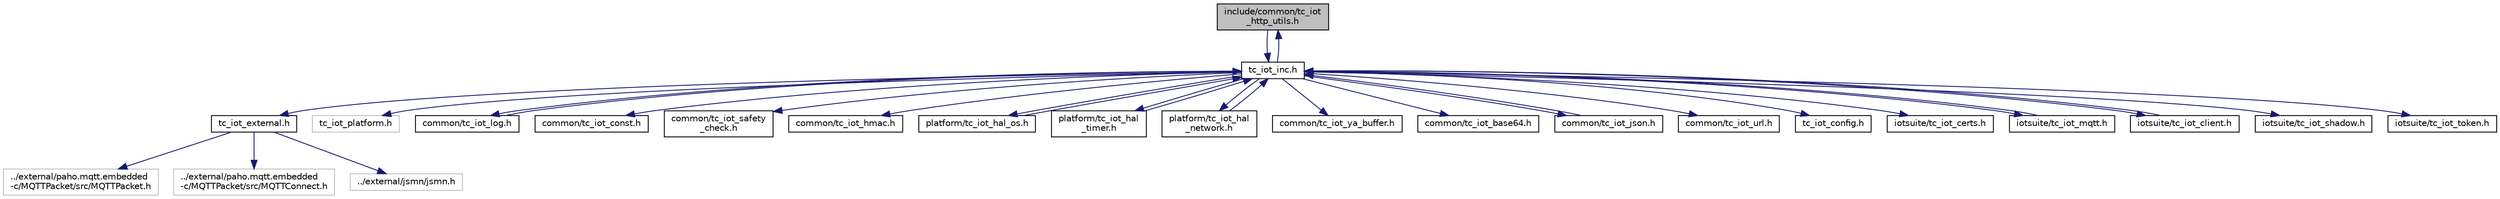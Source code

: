 digraph "include/common/tc_iot_http_utils.h"
{
  edge [fontname="Helvetica",fontsize="10",labelfontname="Helvetica",labelfontsize="10"];
  node [fontname="Helvetica",fontsize="10",shape=record];
  Node1 [label="include/common/tc_iot\l_http_utils.h",height=0.2,width=0.4,color="black", fillcolor="grey75", style="filled", fontcolor="black"];
  Node1 -> Node2 [color="midnightblue",fontsize="10",style="solid",fontname="Helvetica"];
  Node2 [label="tc_iot_inc.h",height=0.2,width=0.4,color="black", fillcolor="white", style="filled",URL="$tc__iot__inc_8h.html"];
  Node2 -> Node3 [color="midnightblue",fontsize="10",style="solid",fontname="Helvetica"];
  Node3 [label="tc_iot_external.h",height=0.2,width=0.4,color="black", fillcolor="white", style="filled",URL="$tc__iot__external_8h.html"];
  Node3 -> Node4 [color="midnightblue",fontsize="10",style="solid",fontname="Helvetica"];
  Node4 [label="../external/paho.mqtt.embedded\l-c/MQTTPacket/src/MQTTPacket.h",height=0.2,width=0.4,color="grey75", fillcolor="white", style="filled"];
  Node3 -> Node5 [color="midnightblue",fontsize="10",style="solid",fontname="Helvetica"];
  Node5 [label="../external/paho.mqtt.embedded\l-c/MQTTPacket/src/MQTTConnect.h",height=0.2,width=0.4,color="grey75", fillcolor="white", style="filled"];
  Node3 -> Node6 [color="midnightblue",fontsize="10",style="solid",fontname="Helvetica"];
  Node6 [label="../external/jsmn/jsmn.h",height=0.2,width=0.4,color="grey75", fillcolor="white", style="filled"];
  Node2 -> Node7 [color="midnightblue",fontsize="10",style="solid",fontname="Helvetica"];
  Node7 [label="tc_iot_platform.h",height=0.2,width=0.4,color="grey75", fillcolor="white", style="filled"];
  Node2 -> Node8 [color="midnightblue",fontsize="10",style="solid",fontname="Helvetica"];
  Node8 [label="common/tc_iot_log.h",height=0.2,width=0.4,color="black", fillcolor="white", style="filled",URL="$tc__iot__log_8h.html"];
  Node8 -> Node2 [color="midnightblue",fontsize="10",style="solid",fontname="Helvetica"];
  Node2 -> Node9 [color="midnightblue",fontsize="10",style="solid",fontname="Helvetica"];
  Node9 [label="common/tc_iot_const.h",height=0.2,width=0.4,color="black", fillcolor="white", style="filled",URL="$tc__iot__const_8h.html"];
  Node2 -> Node10 [color="midnightblue",fontsize="10",style="solid",fontname="Helvetica"];
  Node10 [label="common/tc_iot_safety\l_check.h",height=0.2,width=0.4,color="black", fillcolor="white", style="filled",URL="$tc__iot__safety__check_8h.html"];
  Node2 -> Node11 [color="midnightblue",fontsize="10",style="solid",fontname="Helvetica"];
  Node11 [label="common/tc_iot_hmac.h",height=0.2,width=0.4,color="black", fillcolor="white", style="filled",URL="$tc__iot__hmac_8h.html"];
  Node2 -> Node12 [color="midnightblue",fontsize="10",style="solid",fontname="Helvetica"];
  Node12 [label="platform/tc_iot_hal_os.h",height=0.2,width=0.4,color="black", fillcolor="white", style="filled",URL="$tc__iot__hal__os_8h.html"];
  Node12 -> Node2 [color="midnightblue",fontsize="10",style="solid",fontname="Helvetica"];
  Node2 -> Node13 [color="midnightblue",fontsize="10",style="solid",fontname="Helvetica"];
  Node13 [label="platform/tc_iot_hal\l_timer.h",height=0.2,width=0.4,color="black", fillcolor="white", style="filled",URL="$tc__iot__hal__timer_8h.html"];
  Node13 -> Node2 [color="midnightblue",fontsize="10",style="solid",fontname="Helvetica"];
  Node2 -> Node14 [color="midnightblue",fontsize="10",style="solid",fontname="Helvetica"];
  Node14 [label="platform/tc_iot_hal\l_network.h",height=0.2,width=0.4,color="black", fillcolor="white", style="filled",URL="$tc__iot__hal__network_8h.html"];
  Node14 -> Node2 [color="midnightblue",fontsize="10",style="solid",fontname="Helvetica"];
  Node2 -> Node15 [color="midnightblue",fontsize="10",style="solid",fontname="Helvetica"];
  Node15 [label="common/tc_iot_ya_buffer.h",height=0.2,width=0.4,color="black", fillcolor="white", style="filled",URL="$tc__iot__ya__buffer_8h.html"];
  Node2 -> Node1 [color="midnightblue",fontsize="10",style="solid",fontname="Helvetica"];
  Node2 -> Node16 [color="midnightblue",fontsize="10",style="solid",fontname="Helvetica"];
  Node16 [label="common/tc_iot_base64.h",height=0.2,width=0.4,color="black", fillcolor="white", style="filled",URL="$tc__iot__base64_8h.html"];
  Node2 -> Node17 [color="midnightblue",fontsize="10",style="solid",fontname="Helvetica"];
  Node17 [label="common/tc_iot_json.h",height=0.2,width=0.4,color="black", fillcolor="white", style="filled",URL="$tc__iot__json_8h.html"];
  Node17 -> Node2 [color="midnightblue",fontsize="10",style="solid",fontname="Helvetica"];
  Node2 -> Node18 [color="midnightblue",fontsize="10",style="solid",fontname="Helvetica"];
  Node18 [label="common/tc_iot_url.h",height=0.2,width=0.4,color="black", fillcolor="white", style="filled",URL="$tc__iot__url_8h.html"];
  Node2 -> Node19 [color="midnightblue",fontsize="10",style="solid",fontname="Helvetica"];
  Node19 [label="tc_iot_config.h",height=0.2,width=0.4,color="black", fillcolor="white", style="filled",URL="$tc__iot__config_8h.html"];
  Node2 -> Node20 [color="midnightblue",fontsize="10",style="solid",fontname="Helvetica"];
  Node20 [label="iotsuite/tc_iot_certs.h",height=0.2,width=0.4,color="black", fillcolor="white", style="filled",URL="$tc__iot__certs_8h.html"];
  Node2 -> Node21 [color="midnightblue",fontsize="10",style="solid",fontname="Helvetica"];
  Node21 [label="iotsuite/tc_iot_mqtt.h",height=0.2,width=0.4,color="black", fillcolor="white", style="filled",URL="$tc__iot__mqtt_8h.html"];
  Node21 -> Node2 [color="midnightblue",fontsize="10",style="solid",fontname="Helvetica"];
  Node2 -> Node22 [color="midnightblue",fontsize="10",style="solid",fontname="Helvetica"];
  Node22 [label="iotsuite/tc_iot_client.h",height=0.2,width=0.4,color="black", fillcolor="white", style="filled",URL="$tc__iot__client_8h.html"];
  Node22 -> Node2 [color="midnightblue",fontsize="10",style="solid",fontname="Helvetica"];
  Node2 -> Node23 [color="midnightblue",fontsize="10",style="solid",fontname="Helvetica"];
  Node23 [label="iotsuite/tc_iot_shadow.h",height=0.2,width=0.4,color="black", fillcolor="white", style="filled",URL="$tc__iot__shadow_8h.html"];
  Node2 -> Node24 [color="midnightblue",fontsize="10",style="solid",fontname="Helvetica"];
  Node24 [label="iotsuite/tc_iot_token.h",height=0.2,width=0.4,color="black", fillcolor="white", style="filled",URL="$tc__iot__token_8h.html"];
}

